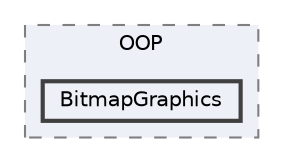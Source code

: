 digraph "D:/Varesia/OOP/BitmapGraphics"
{
 // LATEX_PDF_SIZE
  bgcolor="transparent";
  edge [fontname=Helvetica,fontsize=10,labelfontname=Helvetica,labelfontsize=10];
  node [fontname=Helvetica,fontsize=10,shape=box,height=0.2,width=0.4];
  compound=true
  subgraph clusterdir_6c678b5c729389b7d9bdca2861272985 {
    graph [ bgcolor="#edf0f7", pencolor="grey50", label="OOP", fontname=Helvetica,fontsize=10 style="filled,dashed", URL="dir_6c678b5c729389b7d9bdca2861272985.html",tooltip=""]
  dir_477f83c8c1ecd296543aa01100dd72eb [label="BitmapGraphics", fillcolor="#edf0f7", color="grey25", style="filled,bold", URL="dir_477f83c8c1ecd296543aa01100dd72eb.html",tooltip=""];
  }
}
